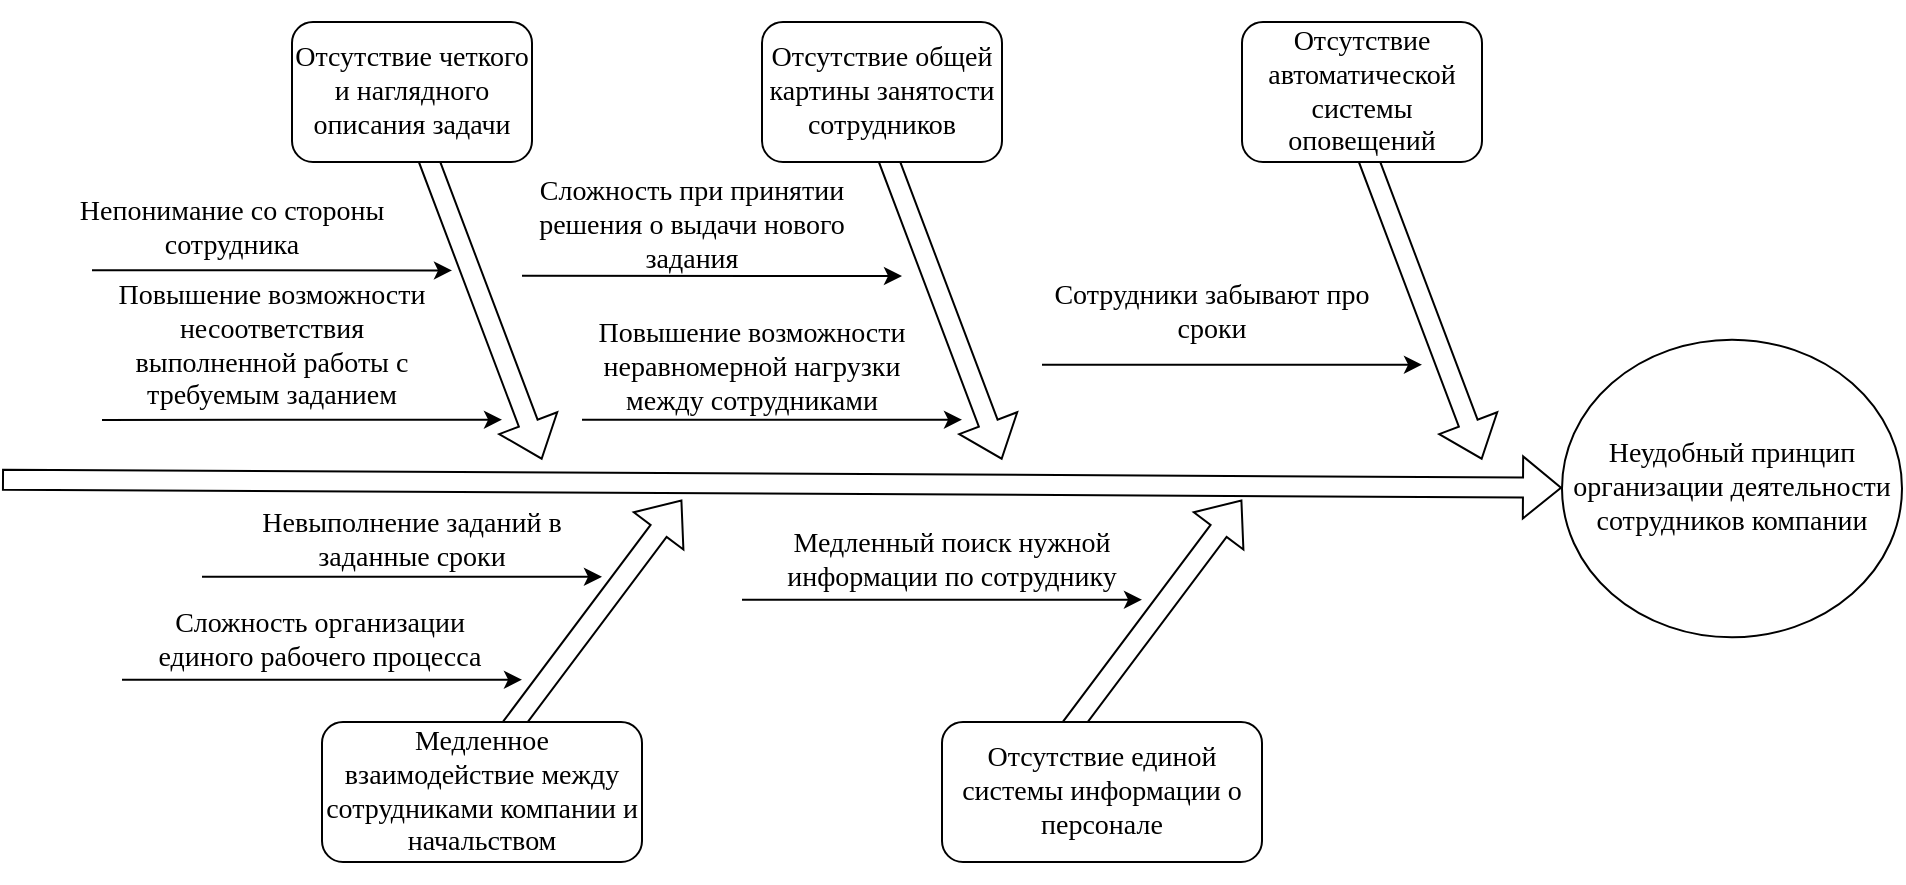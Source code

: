 <mxfile version="15.8.7" type="device"><diagram id="16jtOso1tP_znY-kPm8h" name="Page-1"><mxGraphModel dx="2208" dy="795" grid="1" gridSize="10" guides="1" tooltips="1" connect="1" arrows="0" fold="1" page="1" pageScale="1" pageWidth="827" pageHeight="1169" math="0" shadow="0"><root><mxCell id="0"/><mxCell id="1" parent="0"/><mxCell id="_vQd7gEBtxriQZGEQgQv-2" value="" style="shape=flexArrow;endArrow=classic;html=1;rounded=0;fontFamily=Times New Roman;fillColor=none;" edge="1" parent="1"><mxGeometry width="50" height="50" relative="1" as="geometry"><mxPoint x="10" y="370" as="sourcePoint"/><mxPoint x="70" y="528.82" as="targetPoint"/></mxGeometry></mxCell><mxCell id="_vQd7gEBtxriQZGEQgQv-1" value="" style="shape=flexArrow;endArrow=classic;html=1;rounded=0;fontFamily=Times New Roman;fillColor=none;" edge="1" parent="1"><mxGeometry width="50" height="50" relative="1" as="geometry"><mxPoint x="250" y="370" as="sourcePoint"/><mxPoint x="310" y="528.82" as="targetPoint"/></mxGeometry></mxCell><mxCell id="Bdilfr4CU9QI7JTB_nOD-37" value="" style="shape=flexArrow;endArrow=classic;html=1;rounded=0;fontFamily=Times New Roman;fillColor=none;" parent="1" edge="1"><mxGeometry width="50" height="50" relative="1" as="geometry"><mxPoint x="100" y="668.82" as="sourcePoint"/><mxPoint x="190" y="548.82" as="targetPoint"/></mxGeometry></mxCell><mxCell id="Bdilfr4CU9QI7JTB_nOD-10" value="" style="shape=flexArrow;endArrow=classic;html=1;rounded=0;fontFamily=Times New Roman;fillColor=none;" parent="1" edge="1"><mxGeometry width="50" height="50" relative="1" as="geometry"><mxPoint x="-180" y="668.82" as="sourcePoint"/><mxPoint x="-90" y="548.82" as="targetPoint"/></mxGeometry></mxCell><mxCell id="Bdilfr4CU9QI7JTB_nOD-8" value="" style="shape=flexArrow;endArrow=classic;html=1;rounded=0;fontFamily=Times New Roman;fillColor=none;" parent="1" edge="1"><mxGeometry width="50" height="50" relative="1" as="geometry"><mxPoint x="-220" y="370" as="sourcePoint"/><mxPoint x="-160" y="528.82" as="targetPoint"/></mxGeometry></mxCell><mxCell id="Bdilfr4CU9QI7JTB_nOD-1" value="&lt;p&gt;&lt;font face=&quot;Times New Roman&quot; style=&quot;font-size: 14px&quot;&gt;Отсутствие четкого и наглядного описания задачи&lt;/font&gt;&lt;/p&gt;" style="rounded=1;whiteSpace=wrap;html=1;fillOpacity=100;" parent="1" vertex="1"><mxGeometry x="-285" y="310" width="120" height="70" as="geometry"/></mxCell><mxCell id="Bdilfr4CU9QI7JTB_nOD-2" value="" style="shape=flexArrow;endArrow=classic;html=1;rounded=0;fontFamily=Times New Roman;" parent="1" target="Bdilfr4CU9QI7JTB_nOD-3" edge="1"><mxGeometry width="50" height="50" relative="1" as="geometry"><mxPoint x="-430" y="538.82" as="sourcePoint"/><mxPoint x="410" y="538.82" as="targetPoint"/></mxGeometry></mxCell><mxCell id="Bdilfr4CU9QI7JTB_nOD-3" value="&lt;font style=&quot;font-size: 14px&quot;&gt;Неудобный принцип организации деятельности сотрудников компании&lt;/font&gt;" style="ellipse;whiteSpace=wrap;html=1;fontFamily=Times New Roman;" parent="1" vertex="1"><mxGeometry x="350" y="468.82" width="170" height="148.82" as="geometry"/></mxCell><mxCell id="Bdilfr4CU9QI7JTB_nOD-4" value="&lt;p&gt;&lt;font face=&quot;Times New Roman&quot; style=&quot;font-size: 14px&quot;&gt;Медленное взаимодействие между сотрудниками компании и начальством&lt;/font&gt;&lt;/p&gt;" style="rounded=1;whiteSpace=wrap;html=1;" parent="1" vertex="1"><mxGeometry x="-270" y="660" width="160" height="70" as="geometry"/></mxCell><mxCell id="Bdilfr4CU9QI7JTB_nOD-5" value="&lt;p&gt;&lt;font face=&quot;Times New Roman&quot; style=&quot;font-size: 14px&quot;&gt;Отсутствие общей картины занятости сотрудников&lt;/font&gt;&lt;/p&gt;" style="rounded=1;whiteSpace=wrap;html=1;" parent="1" vertex="1"><mxGeometry x="-50" y="310" width="120" height="70" as="geometry"/></mxCell><mxCell id="Bdilfr4CU9QI7JTB_nOD-6" value="&lt;p&gt;&lt;font face=&quot;Times New Roman&quot; style=&quot;font-size: 14px&quot;&gt;Отсутствие единой системы информации о персонале&lt;/font&gt;&lt;/p&gt;" style="rounded=1;whiteSpace=wrap;html=1;" parent="1" vertex="1"><mxGeometry x="40" y="660" width="160" height="70" as="geometry"/></mxCell><mxCell id="Bdilfr4CU9QI7JTB_nOD-7" value="&lt;p&gt;&lt;font face=&quot;Times New Roman&quot; style=&quot;font-size: 14px&quot;&gt;Отсутствие автоматической системы оповещений&lt;/font&gt;&lt;/p&gt;" style="rounded=1;whiteSpace=wrap;html=1;" parent="1" vertex="1"><mxGeometry x="190" y="310" width="120" height="70" as="geometry"/></mxCell><mxCell id="Bdilfr4CU9QI7JTB_nOD-15" value="" style="endArrow=classic;html=1;rounded=0;fontFamily=Times New Roman;fillColor=none;gradientColor=none;" parent="1" edge="1"><mxGeometry width="50" height="50" relative="1" as="geometry"><mxPoint x="-380" y="509" as="sourcePoint"/><mxPoint x="-180" y="508.82" as="targetPoint"/></mxGeometry></mxCell><mxCell id="Bdilfr4CU9QI7JTB_nOD-16" value="" style="endArrow=classic;html=1;rounded=0;fontFamily=Times New Roman;fillColor=none;gradientColor=none;" parent="1" edge="1"><mxGeometry width="50" height="50" relative="1" as="geometry"><mxPoint x="-385" y="434.07" as="sourcePoint"/><mxPoint x="-205" y="434.24" as="targetPoint"/></mxGeometry></mxCell><mxCell id="Bdilfr4CU9QI7JTB_nOD-27" value="Повышение возможности несоответствия выполненной работы с требуемым заданием" style="rounded=0;whiteSpace=wrap;fontFamily=Times New Roman;strokeColor=none;gradientColor=none;gradientDirection=north;fillColor=none;fillOpacity=100;arcSize=12;fontSize=14;" parent="1" vertex="1"><mxGeometry x="-380" y="447.5" width="170" height="48.82" as="geometry"/></mxCell><mxCell id="Bdilfr4CU9QI7JTB_nOD-29" value="Непонимание со стороны сотрудника" style="rounded=0;whiteSpace=wrap;fontFamily=Times New Roman;strokeColor=none;gradientColor=none;gradientDirection=north;fillColor=none;fillOpacity=100;arcSize=12;fontSize=14;" parent="1" vertex="1"><mxGeometry x="-400" y="400.0" width="170" height="25" as="geometry"/></mxCell><mxCell id="Bdilfr4CU9QI7JTB_nOD-31" value="Невыполнение заданий в заданные сроки" style="rounded=0;whiteSpace=wrap;fontFamily=Times New Roman;strokeColor=none;gradientColor=none;gradientDirection=north;fillColor=none;fillOpacity=100;arcSize=12;fontSize=14;" parent="1" vertex="1"><mxGeometry x="-310" y="558.82" width="170" height="20" as="geometry"/></mxCell><mxCell id="Bdilfr4CU9QI7JTB_nOD-32" value="" style="endArrow=classic;html=1;rounded=0;fontFamily=Times New Roman;fillColor=none;gradientColor=none;exitX=0;exitY=1;exitDx=0;exitDy=0;" parent="1" edge="1"><mxGeometry width="50" height="50" relative="1" as="geometry"><mxPoint x="-330" y="587.39" as="sourcePoint"/><mxPoint x="-130" y="587.39" as="targetPoint"/></mxGeometry></mxCell><mxCell id="Bdilfr4CU9QI7JTB_nOD-35" value="" style="endArrow=classic;html=1;rounded=0;fontFamily=Times New Roman;fillColor=none;gradientColor=none;exitX=0;exitY=1;exitDx=0;exitDy=0;" parent="1" source="Bdilfr4CU9QI7JTB_nOD-36" edge="1"><mxGeometry width="50" height="50" relative="1" as="geometry"><mxPoint x="-220" y="467.64" as="sourcePoint"/><mxPoint x="20" y="437" as="targetPoint"/></mxGeometry></mxCell><mxCell id="Bdilfr4CU9QI7JTB_nOD-36" value="Сложность при принятии решения о выдачи нового задания" style="rounded=0;whiteSpace=wrap;fontFamily=Times New Roman;strokeColor=none;gradientColor=none;gradientDirection=north;fillColor=none;fillOpacity=100;arcSize=12;fontSize=14;" parent="1" vertex="1"><mxGeometry x="-170" y="388.09" width="170" height="48.82" as="geometry"/></mxCell><mxCell id="Bdilfr4CU9QI7JTB_nOD-38" value="Медленный поиск нужной информации по сотруднику" style="rounded=0;whiteSpace=wrap;fontFamily=Times New Roman;strokeColor=none;gradientColor=none;gradientDirection=north;fillColor=none;fillOpacity=100;arcSize=12;fontSize=14;" parent="1" vertex="1"><mxGeometry x="-40" y="558.82" width="170" height="40" as="geometry"/></mxCell><mxCell id="Bdilfr4CU9QI7JTB_nOD-39" value="" style="endArrow=classic;html=1;rounded=0;fontFamily=Times New Roman;fillColor=none;gradientColor=none;exitX=0;exitY=1;exitDx=0;exitDy=0;" parent="1" edge="1"><mxGeometry width="50" height="50" relative="1" as="geometry"><mxPoint x="-60" y="598.82" as="sourcePoint"/><mxPoint x="140" y="598.82" as="targetPoint"/></mxGeometry></mxCell><mxCell id="Bdilfr4CU9QI7JTB_nOD-42" value="" style="endArrow=classic;html=1;rounded=0;fontFamily=Times New Roman;fillColor=none;gradientColor=none;exitX=0;exitY=1;exitDx=0;exitDy=0;" parent="1" edge="1"><mxGeometry width="50" height="50" relative="1" as="geometry"><mxPoint x="-140" y="508.82" as="sourcePoint"/><mxPoint x="50" y="508.82" as="targetPoint"/></mxGeometry></mxCell><mxCell id="Bdilfr4CU9QI7JTB_nOD-44" value="Повышение возможности неравномерной нагрузки между сотрудниками" style="rounded=0;whiteSpace=wrap;fontFamily=Times New Roman;strokeColor=none;gradientColor=none;gradientDirection=north;fillColor=none;fillOpacity=100;arcSize=12;fontSize=14;" parent="1" vertex="1"><mxGeometry x="-140" y="468.82" width="170" height="27.5" as="geometry"/></mxCell><mxCell id="Bdilfr4CU9QI7JTB_nOD-46" value="" style="endArrow=classic;html=1;rounded=0;fontFamily=Times New Roman;fillColor=none;gradientColor=none;exitX=0;exitY=1;exitDx=0;exitDy=0;" parent="1" edge="1"><mxGeometry width="50" height="50" relative="1" as="geometry"><mxPoint x="90" y="481.32" as="sourcePoint"/><mxPoint x="280" y="481.32" as="targetPoint"/></mxGeometry></mxCell><mxCell id="Bdilfr4CU9QI7JTB_nOD-47" value="Сотрудники забывают про сроки" style="rounded=0;whiteSpace=wrap;fontFamily=Times New Roman;strokeColor=none;gradientColor=none;gradientDirection=north;fillColor=none;fillOpacity=100;arcSize=12;fontSize=14;" parent="1" vertex="1"><mxGeometry x="90" y="441.32" width="170" height="27.5" as="geometry"/></mxCell><mxCell id="Bdilfr4CU9QI7JTB_nOD-49" value="" style="endArrow=classic;html=1;rounded=0;fontFamily=Times New Roman;fillColor=none;gradientColor=none;exitX=0;exitY=1;exitDx=0;exitDy=0;" parent="1" edge="1"><mxGeometry width="50" height="50" relative="1" as="geometry"><mxPoint x="-370" y="638.82" as="sourcePoint"/><mxPoint x="-170" y="638.82" as="targetPoint"/></mxGeometry></mxCell><mxCell id="Bdilfr4CU9QI7JTB_nOD-50" value="Сложность организации единого рабочего процесса" style="rounded=0;whiteSpace=wrap;fontFamily=Times New Roman;strokeColor=none;gradientColor=none;gradientDirection=north;fillColor=none;fillOpacity=100;arcSize=12;fontSize=14;" parent="1" vertex="1"><mxGeometry x="-356" y="598.82" width="170" height="40" as="geometry"/></mxCell></root></mxGraphModel></diagram></mxfile>